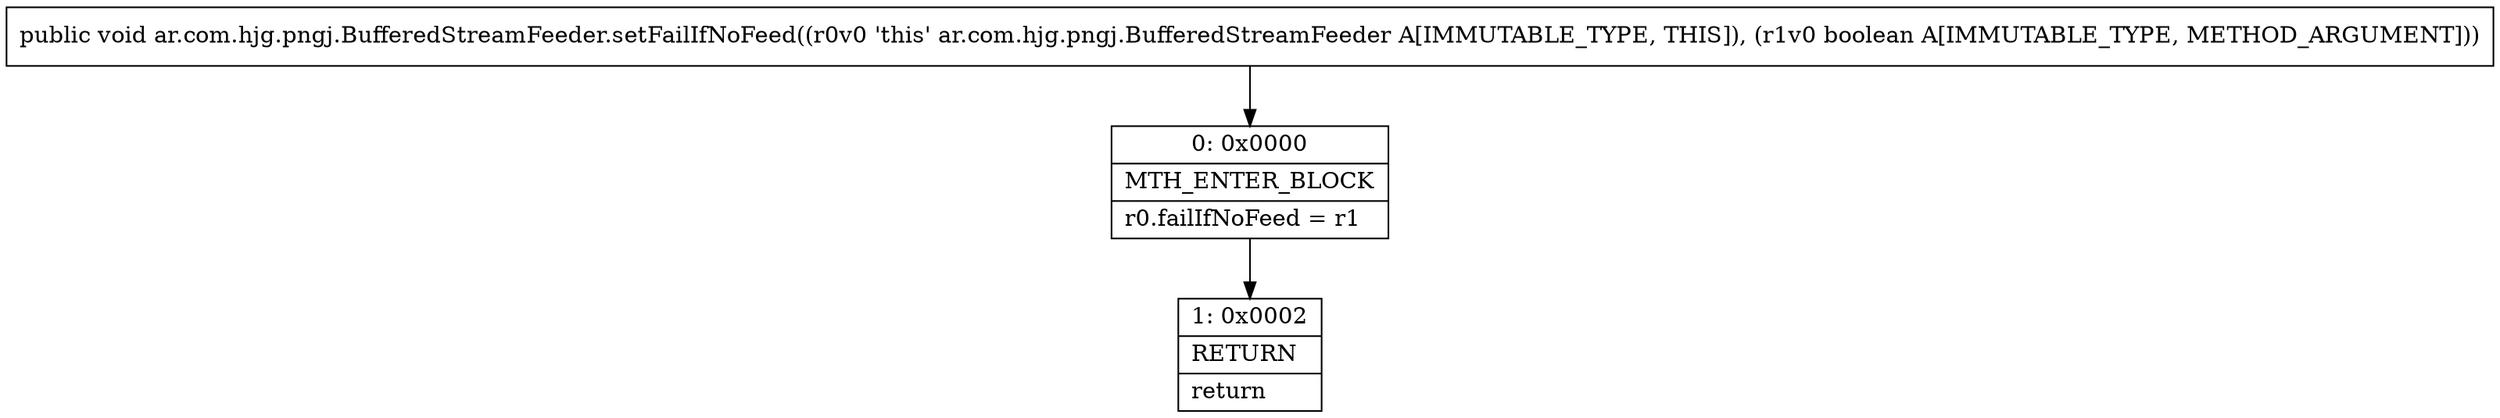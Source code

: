 digraph "CFG forar.com.hjg.pngj.BufferedStreamFeeder.setFailIfNoFeed(Z)V" {
Node_0 [shape=record,label="{0\:\ 0x0000|MTH_ENTER_BLOCK\l|r0.failIfNoFeed = r1\l}"];
Node_1 [shape=record,label="{1\:\ 0x0002|RETURN\l|return\l}"];
MethodNode[shape=record,label="{public void ar.com.hjg.pngj.BufferedStreamFeeder.setFailIfNoFeed((r0v0 'this' ar.com.hjg.pngj.BufferedStreamFeeder A[IMMUTABLE_TYPE, THIS]), (r1v0 boolean A[IMMUTABLE_TYPE, METHOD_ARGUMENT])) }"];
MethodNode -> Node_0;
Node_0 -> Node_1;
}

